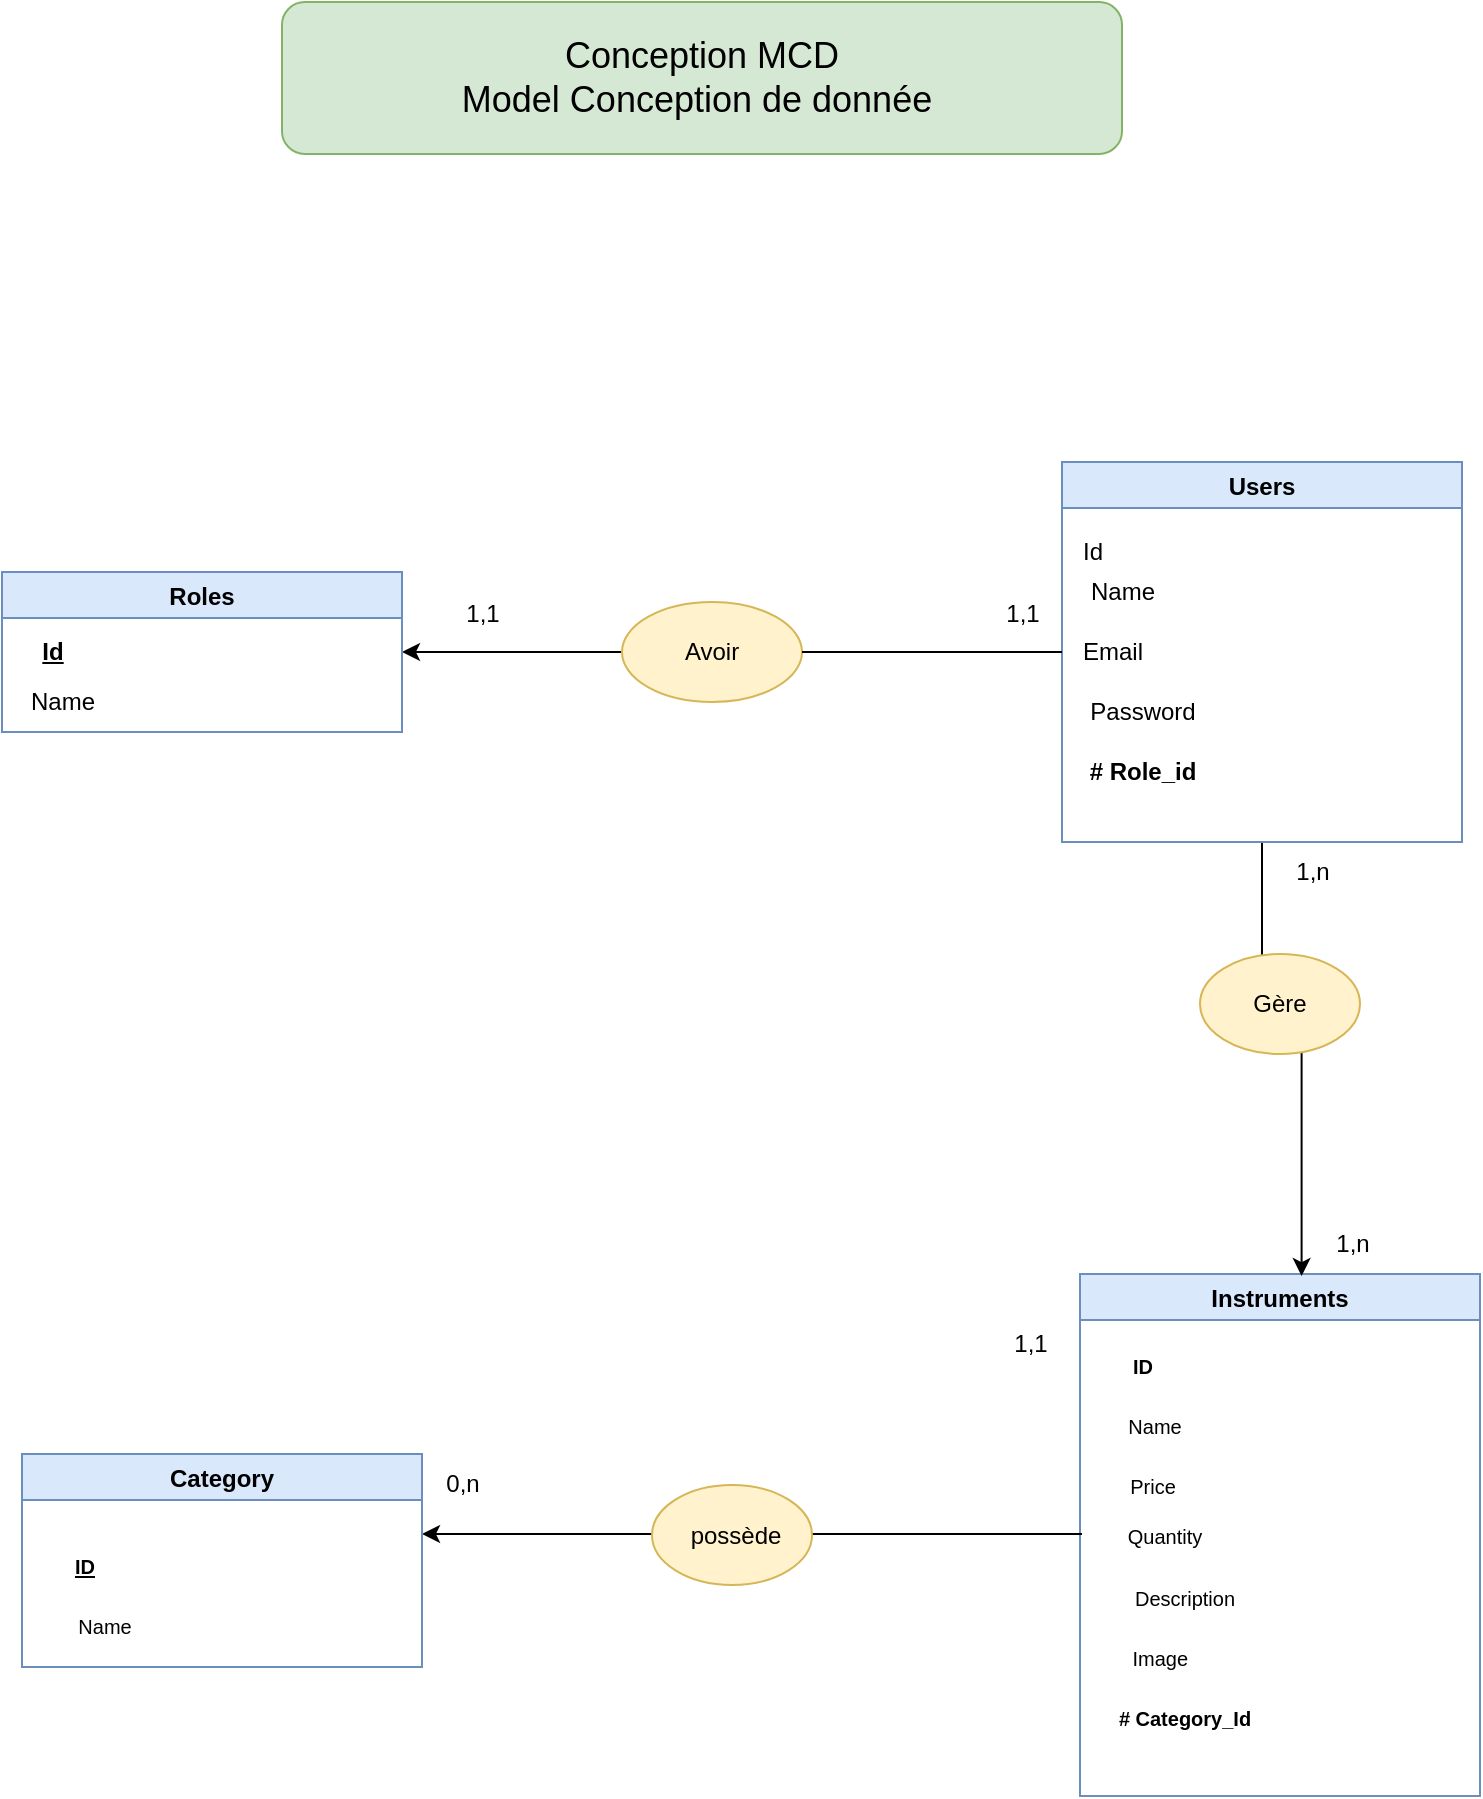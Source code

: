 <mxfile version="20.5.3" type="device"><diagram id="YATq-_z6H32czuUmSzfr" name="Page-1"><mxGraphModel dx="4280" dy="1296" grid="1" gridSize="10" guides="1" tooltips="1" connect="1" arrows="1" fold="1" page="1" pageScale="1" pageWidth="850" pageHeight="1100" math="0" shadow="0"><root><mxCell id="0"/><mxCell id="1" parent="0"/><mxCell id="htW_Ekbm5CRmmPk1KunF-2" value="Instruments" style="swimlane;fillColor=#dae8fc;strokeColor=#6c8ebf;" parent="1" vertex="1"><mxGeometry x="-581" y="710" width="200" height="261" as="geometry"/></mxCell><mxCell id="htW_Ekbm5CRmmPk1KunF-3" value="&lt;b&gt;ID&lt;/b&gt;" style="text;html=1;align=center;verticalAlign=middle;resizable=0;points=[];autosize=1;strokeColor=none;fillColor=none;fontSize=10;" parent="htW_Ekbm5CRmmPk1KunF-2" vertex="1"><mxGeometry x="16" y="31" width="30" height="30" as="geometry"/></mxCell><mxCell id="htW_Ekbm5CRmmPk1KunF-4" value="Name" style="text;html=1;align=center;verticalAlign=middle;resizable=0;points=[];autosize=1;strokeColor=none;fillColor=none;fontSize=10;" parent="htW_Ekbm5CRmmPk1KunF-2" vertex="1"><mxGeometry x="12" y="61" width="50" height="30" as="geometry"/></mxCell><mxCell id="htW_Ekbm5CRmmPk1KunF-5" value="Price" style="text;html=1;align=center;verticalAlign=middle;resizable=0;points=[];autosize=1;strokeColor=none;fillColor=none;fontSize=10;" parent="htW_Ekbm5CRmmPk1KunF-2" vertex="1"><mxGeometry x="11" y="91" width="50" height="30" as="geometry"/></mxCell><mxCell id="htW_Ekbm5CRmmPk1KunF-6" value="Description" style="text;html=1;align=center;verticalAlign=middle;resizable=0;points=[];autosize=1;strokeColor=none;fillColor=none;fontSize=10;" parent="htW_Ekbm5CRmmPk1KunF-2" vertex="1"><mxGeometry x="17" y="147" width="70" height="30" as="geometry"/></mxCell><mxCell id="htW_Ekbm5CRmmPk1KunF-7" value="&lt;b&gt;# Category_Id&lt;/b&gt;" style="text;html=1;align=center;verticalAlign=middle;resizable=0;points=[];autosize=1;strokeColor=none;fillColor=none;fontSize=10;" parent="htW_Ekbm5CRmmPk1KunF-2" vertex="1"><mxGeometry x="7" y="207" width="90" height="30" as="geometry"/></mxCell><mxCell id="htW_Ekbm5CRmmPk1KunF-8" value="Image&amp;nbsp;" style="text;html=1;align=center;verticalAlign=middle;resizable=0;points=[];autosize=1;strokeColor=none;fillColor=none;fontSize=10;" parent="htW_Ekbm5CRmmPk1KunF-2" vertex="1"><mxGeometry x="16" y="177" width="50" height="30" as="geometry"/></mxCell><mxCell id="htW_Ekbm5CRmmPk1KunF-9" value="Quantity" style="text;html=1;align=center;verticalAlign=middle;resizable=0;points=[];autosize=1;strokeColor=none;fillColor=none;fontSize=10;" parent="htW_Ekbm5CRmmPk1KunF-2" vertex="1"><mxGeometry x="12" y="115.5" width="60" height="30" as="geometry"/></mxCell><mxCell id="htW_Ekbm5CRmmPk1KunF-32" style="edgeStyle=orthogonalEdgeStyle;rounded=0;orthogonalLoop=1;jettySize=auto;html=1;" parent="1" edge="1"><mxGeometry relative="1" as="geometry"><mxPoint x="-580" y="840" as="sourcePoint"/><mxPoint x="-910" y="840" as="targetPoint"/></mxGeometry></mxCell><mxCell id="htW_Ekbm5CRmmPk1KunF-23" style="edgeStyle=orthogonalEdgeStyle;rounded=0;orthogonalLoop=1;jettySize=auto;html=1;entryX=1;entryY=0.5;entryDx=0;entryDy=0;startArrow=none;" parent="1" source="mSAFQZsJoOECU3qSYsD4-8" target="htW_Ekbm5CRmmPk1KunF-19" edge="1"><mxGeometry relative="1" as="geometry"/></mxCell><mxCell id="htW_Ekbm5CRmmPk1KunF-33" style="edgeStyle=orthogonalEdgeStyle;rounded=0;orthogonalLoop=1;jettySize=auto;html=1;entryX=0.554;entryY=0.004;entryDx=0;entryDy=0;entryPerimeter=0;" parent="1" source="htW_Ekbm5CRmmPk1KunF-10" target="htW_Ekbm5CRmmPk1KunF-2" edge="1"><mxGeometry relative="1" as="geometry"><Array as="points"><mxPoint x="-490" y="561"/><mxPoint x="-470" y="561"/></Array></mxGeometry></mxCell><mxCell id="htW_Ekbm5CRmmPk1KunF-10" value="Users" style="swimlane;startSize=23;fillColor=#dae8fc;strokeColor=#6c8ebf;" parent="1" vertex="1"><mxGeometry x="-590" y="304" width="200" height="190" as="geometry"/></mxCell><mxCell id="htW_Ekbm5CRmmPk1KunF-11" value="Id" style="text;html=1;align=center;verticalAlign=middle;resizable=0;points=[];autosize=1;strokeColor=none;fillColor=none;" parent="htW_Ekbm5CRmmPk1KunF-10" vertex="1"><mxGeometry y="30" width="30" height="30" as="geometry"/></mxCell><mxCell id="htW_Ekbm5CRmmPk1KunF-12" value="Name" style="text;html=1;align=center;verticalAlign=middle;resizable=0;points=[];autosize=1;strokeColor=none;fillColor=none;" parent="htW_Ekbm5CRmmPk1KunF-10" vertex="1"><mxGeometry y="50" width="60" height="30" as="geometry"/></mxCell><mxCell id="htW_Ekbm5CRmmPk1KunF-13" value="Email" style="text;html=1;align=center;verticalAlign=middle;resizable=0;points=[];autosize=1;strokeColor=none;fillColor=none;" parent="htW_Ekbm5CRmmPk1KunF-10" vertex="1"><mxGeometry y="80" width="50" height="30" as="geometry"/></mxCell><mxCell id="htW_Ekbm5CRmmPk1KunF-14" value="Password" style="text;html=1;align=center;verticalAlign=middle;resizable=0;points=[];autosize=1;strokeColor=none;fillColor=none;" parent="htW_Ekbm5CRmmPk1KunF-10" vertex="1"><mxGeometry y="110" width="80" height="30" as="geometry"/></mxCell><mxCell id="htW_Ekbm5CRmmPk1KunF-15" value="&lt;b&gt;# Role_id&lt;/b&gt;" style="text;html=1;align=center;verticalAlign=middle;resizable=0;points=[];autosize=1;strokeColor=none;fillColor=none;" parent="htW_Ekbm5CRmmPk1KunF-10" vertex="1"><mxGeometry y="140" width="80" height="30" as="geometry"/></mxCell><mxCell id="htW_Ekbm5CRmmPk1KunF-16" value="Category" style="swimlane;fillColor=#dae8fc;strokeColor=#6c8ebf;" parent="1" vertex="1"><mxGeometry x="-1110" y="800" width="200" height="106.5" as="geometry"/></mxCell><mxCell id="htW_Ekbm5CRmmPk1KunF-17" value="&lt;b&gt;&lt;u&gt;ID&lt;/u&gt;&lt;/b&gt;" style="text;html=1;align=center;verticalAlign=middle;resizable=0;points=[];autosize=1;strokeColor=none;fillColor=none;fontSize=10;" parent="htW_Ekbm5CRmmPk1KunF-16" vertex="1"><mxGeometry x="16" y="41" width="30" height="30" as="geometry"/></mxCell><mxCell id="htW_Ekbm5CRmmPk1KunF-18" value="Name" style="text;html=1;align=center;verticalAlign=middle;resizable=0;points=[];autosize=1;strokeColor=none;fillColor=none;fontSize=10;" parent="htW_Ekbm5CRmmPk1KunF-16" vertex="1"><mxGeometry x="16" y="71" width="50" height="30" as="geometry"/></mxCell><mxCell id="htW_Ekbm5CRmmPk1KunF-19" value="Roles" style="swimlane;fillColor=#dae8fc;strokeColor=#6c8ebf;" parent="1" vertex="1"><mxGeometry x="-1120" y="359" width="200" height="80" as="geometry"/></mxCell><mxCell id="htW_Ekbm5CRmmPk1KunF-20" value="&lt;u&gt;&lt;b&gt;Id&lt;/b&gt;&lt;/u&gt;" style="text;html=1;align=center;verticalAlign=middle;resizable=0;points=[];autosize=1;strokeColor=none;fillColor=none;" parent="htW_Ekbm5CRmmPk1KunF-19" vertex="1"><mxGeometry x="10" y="25" width="30" height="30" as="geometry"/></mxCell><mxCell id="htW_Ekbm5CRmmPk1KunF-21" value="Name" style="text;html=1;align=center;verticalAlign=middle;resizable=0;points=[];autosize=1;strokeColor=none;fillColor=none;" parent="htW_Ekbm5CRmmPk1KunF-19" vertex="1"><mxGeometry y="50" width="60" height="30" as="geometry"/></mxCell><mxCell id="mSAFQZsJoOECU3qSYsD4-1" value="1,1" style="text;html=1;align=center;verticalAlign=middle;resizable=0;points=[];autosize=1;strokeColor=none;fillColor=none;" vertex="1" parent="1"><mxGeometry x="-630" y="365" width="40" height="30" as="geometry"/></mxCell><mxCell id="mSAFQZsJoOECU3qSYsD4-2" value="1,1" style="text;html=1;align=center;verticalAlign=middle;resizable=0;points=[];autosize=1;strokeColor=none;fillColor=none;" vertex="1" parent="1"><mxGeometry x="-900" y="365" width="40" height="30" as="geometry"/></mxCell><mxCell id="mSAFQZsJoOECU3qSYsD4-3" value="1,1" style="text;html=1;align=center;verticalAlign=middle;resizable=0;points=[];autosize=1;strokeColor=none;fillColor=none;" vertex="1" parent="1"><mxGeometry x="-626" y="730" width="40" height="30" as="geometry"/></mxCell><mxCell id="mSAFQZsJoOECU3qSYsD4-4" value="0,n" style="text;html=1;align=center;verticalAlign=middle;resizable=0;points=[];autosize=1;strokeColor=none;fillColor=none;" vertex="1" parent="1"><mxGeometry x="-910" y="800" width="40" height="30" as="geometry"/></mxCell><mxCell id="mSAFQZsJoOECU3qSYsD4-5" value="1,n" style="text;html=1;align=center;verticalAlign=middle;resizable=0;points=[];autosize=1;strokeColor=none;fillColor=none;" vertex="1" parent="1"><mxGeometry x="-485" y="494" width="40" height="30" as="geometry"/></mxCell><mxCell id="mSAFQZsJoOECU3qSYsD4-6" value="1,n" style="text;html=1;align=center;verticalAlign=middle;resizable=0;points=[];autosize=1;strokeColor=none;fillColor=none;" vertex="1" parent="1"><mxGeometry x="-465" y="680" width="40" height="30" as="geometry"/></mxCell><mxCell id="mSAFQZsJoOECU3qSYsD4-7" value="&lt;font style=&quot;font-size: 18px;&quot;&gt;Conception MCD&lt;br&gt;Model Conception de donnée&amp;nbsp;&lt;/font&gt;" style="rounded=1;whiteSpace=wrap;html=1;fillColor=#d5e8d4;strokeColor=#82b366;" vertex="1" parent="1"><mxGeometry x="-980" y="74" width="420" height="76" as="geometry"/></mxCell><mxCell id="mSAFQZsJoOECU3qSYsD4-8" value="" style="ellipse;whiteSpace=wrap;html=1;fillColor=#fff2cc;strokeColor=#d6b656;" vertex="1" parent="1"><mxGeometry x="-810" y="374" width="90" height="50" as="geometry"/></mxCell><mxCell id="mSAFQZsJoOECU3qSYsD4-9" value="" style="edgeStyle=orthogonalEdgeStyle;rounded=0;orthogonalLoop=1;jettySize=auto;html=1;entryX=1;entryY=0.5;entryDx=0;entryDy=0;endArrow=none;" edge="1" parent="1" source="htW_Ekbm5CRmmPk1KunF-10" target="mSAFQZsJoOECU3qSYsD4-8"><mxGeometry relative="1" as="geometry"><mxPoint x="-590" y="399" as="sourcePoint"/><mxPoint x="-920" y="399" as="targetPoint"/></mxGeometry></mxCell><mxCell id="mSAFQZsJoOECU3qSYsD4-10" value="Avoir" style="text;html=1;strokeColor=none;fillColor=none;align=center;verticalAlign=middle;whiteSpace=wrap;rounded=0;" vertex="1" parent="1"><mxGeometry x="-795" y="384" width="60" height="30" as="geometry"/></mxCell><mxCell id="mSAFQZsJoOECU3qSYsD4-11" value="" style="ellipse;whiteSpace=wrap;html=1;fillColor=#fff2cc;strokeColor=#d6b656;" vertex="1" parent="1"><mxGeometry x="-521" y="550" width="80" height="50" as="geometry"/></mxCell><mxCell id="mSAFQZsJoOECU3qSYsD4-12" value="Gère" style="text;html=1;strokeColor=none;fillColor=none;align=center;verticalAlign=middle;whiteSpace=wrap;rounded=0;" vertex="1" parent="1"><mxGeometry x="-511" y="560" width="60" height="30" as="geometry"/></mxCell><mxCell id="mSAFQZsJoOECU3qSYsD4-13" value="" style="ellipse;whiteSpace=wrap;html=1;fillColor=#fff2cc;strokeColor=#d6b656;" vertex="1" parent="1"><mxGeometry x="-795" y="815.5" width="80" height="50" as="geometry"/></mxCell><mxCell id="mSAFQZsJoOECU3qSYsD4-15" value="possède" style="text;html=1;strokeColor=none;fillColor=none;align=center;verticalAlign=middle;whiteSpace=wrap;rounded=0;" vertex="1" parent="1"><mxGeometry x="-783" y="825.5" width="60" height="30" as="geometry"/></mxCell></root></mxGraphModel></diagram></mxfile>
